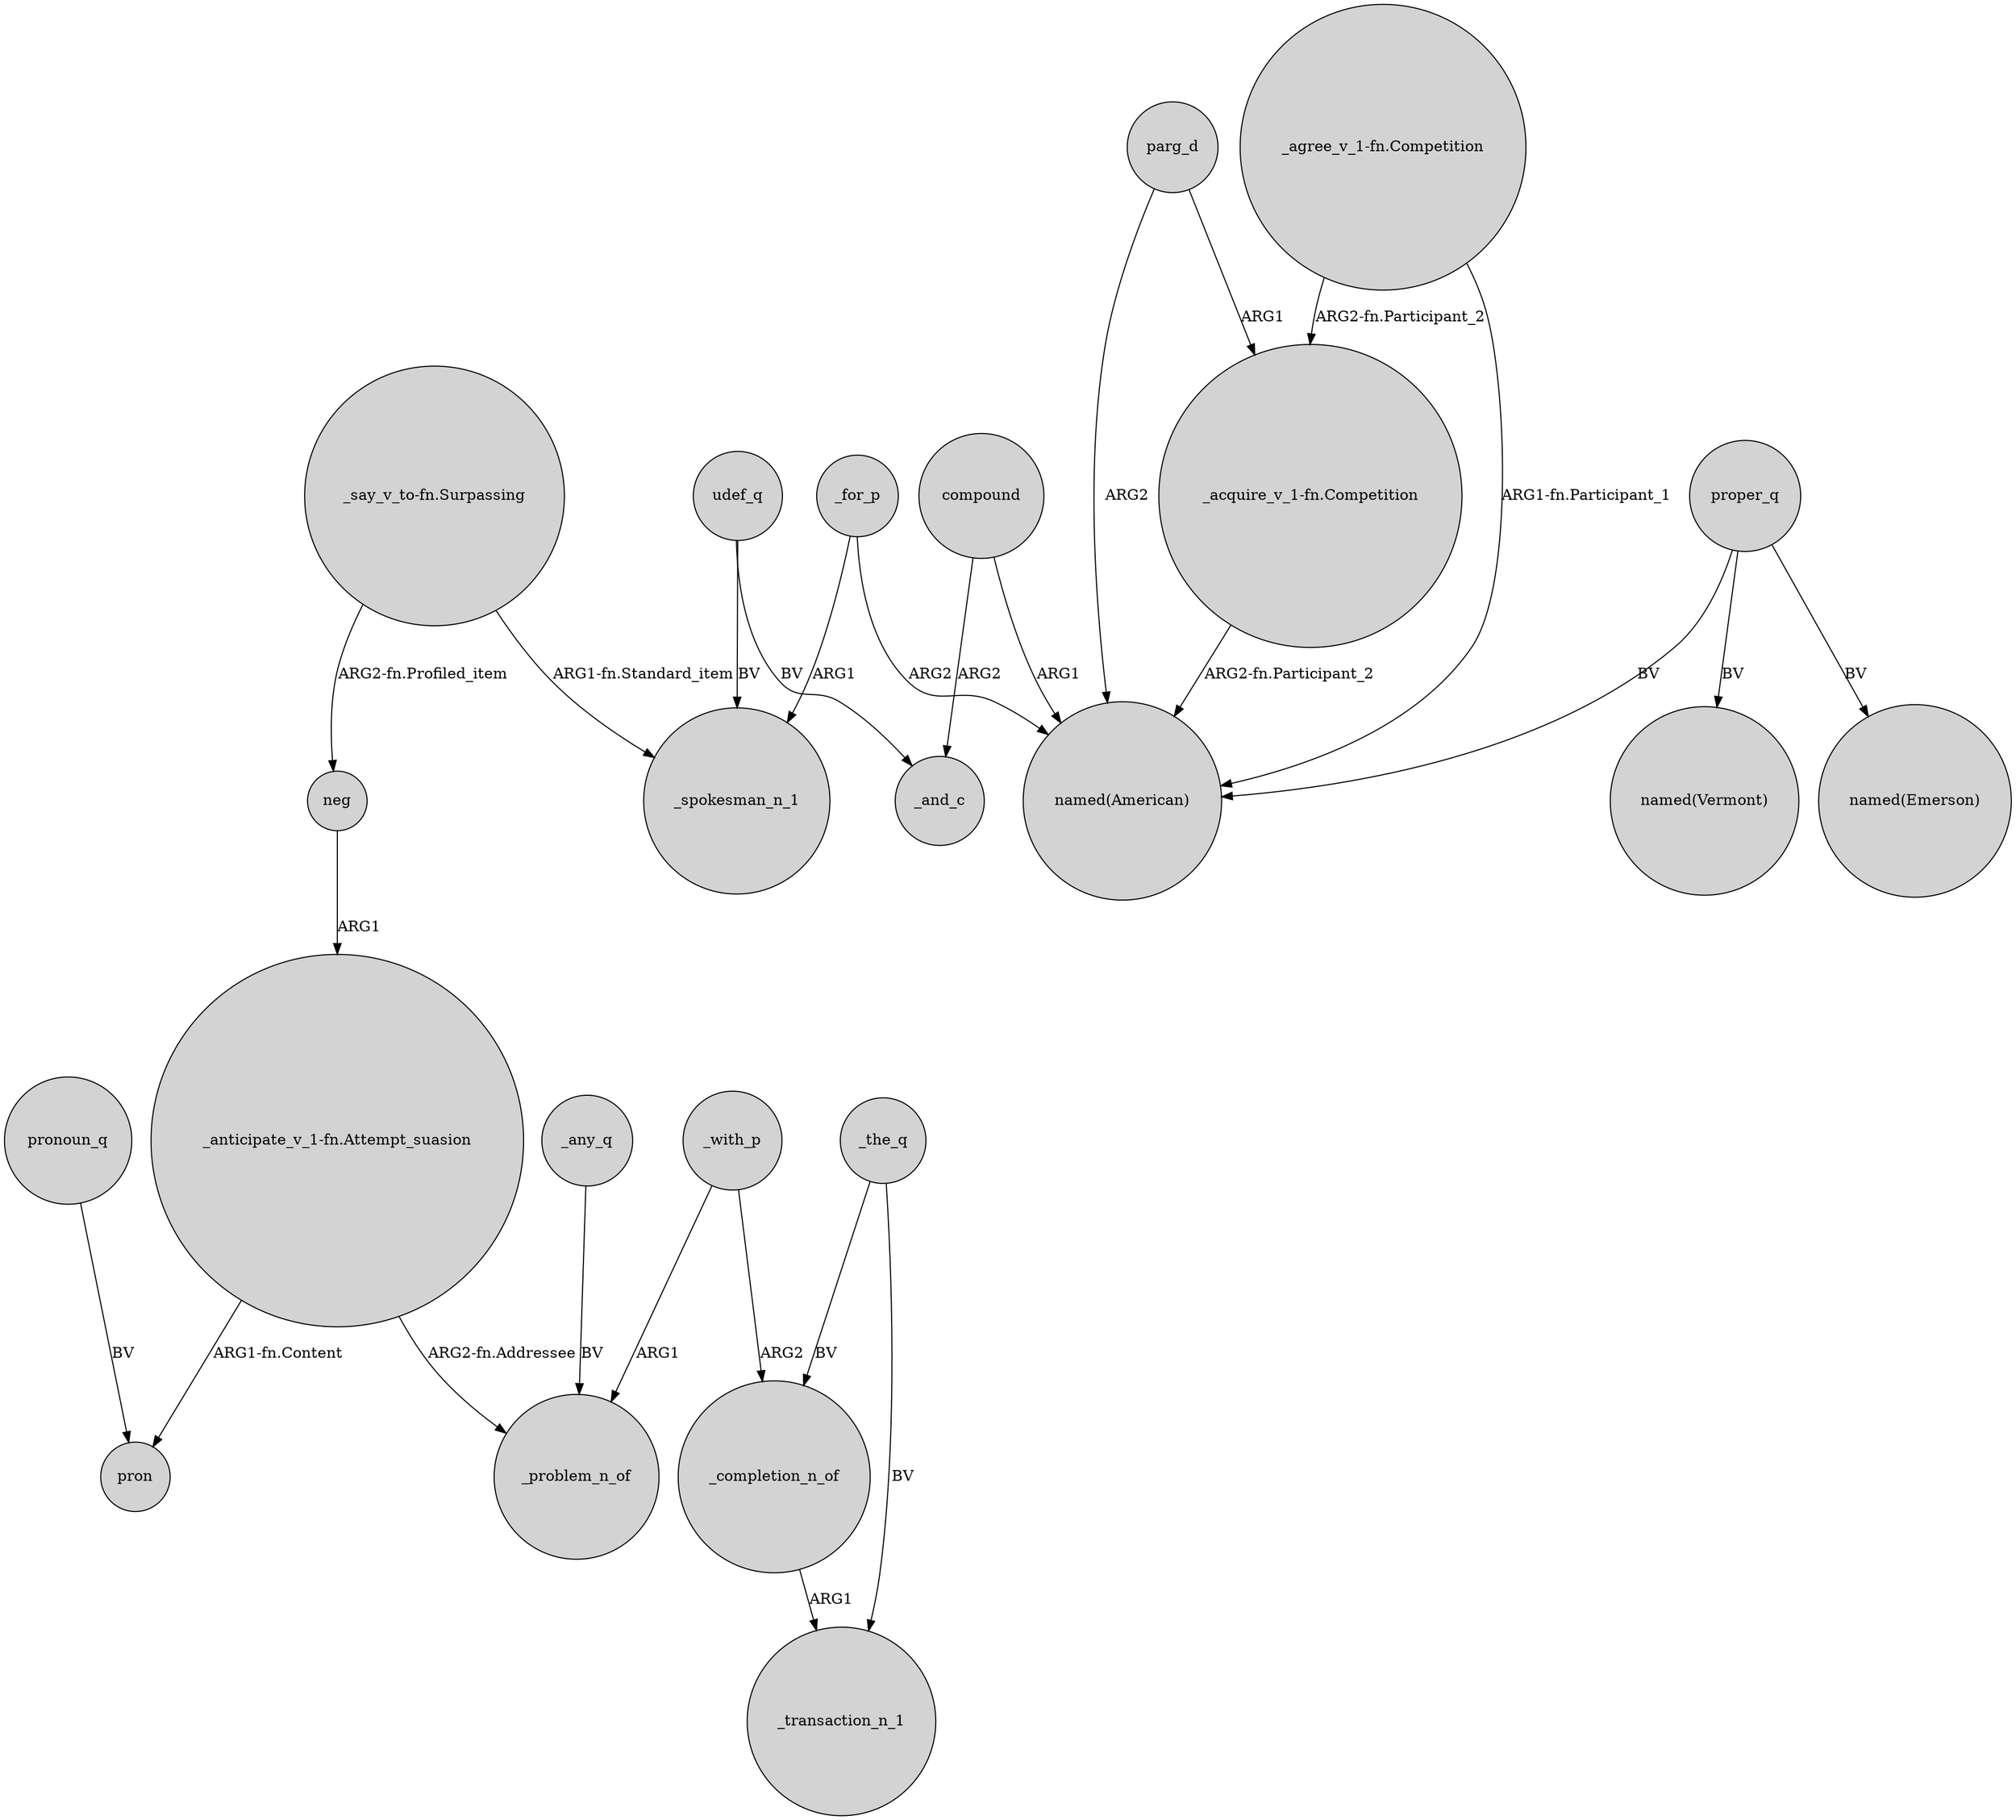digraph {
	node [shape=circle style=filled]
	"_anticipate_v_1-fn.Attempt_suasion" -> pron [label="ARG1-fn.Content"]
	"_acquire_v_1-fn.Competition" -> "named(American)" [label="ARG2-fn.Participant_2"]
	proper_q -> "named(Vermont)" [label=BV]
	_with_p -> _problem_n_of [label=ARG1]
	_for_p -> _spokesman_n_1 [label=ARG1]
	"_agree_v_1-fn.Competition" -> "_acquire_v_1-fn.Competition" [label="ARG2-fn.Participant_2"]
	udef_q -> _and_c [label=BV]
	compound -> _and_c [label=ARG2]
	_any_q -> _problem_n_of [label=BV]
	pronoun_q -> pron [label=BV]
	_the_q -> _transaction_n_1 [label=BV]
	"_agree_v_1-fn.Competition" -> "named(American)" [label="ARG1-fn.Participant_1"]
	"_anticipate_v_1-fn.Attempt_suasion" -> _problem_n_of [label="ARG2-fn.Addressee"]
	parg_d -> "named(American)" [label=ARG2]
	proper_q -> "named(Emerson)" [label=BV]
	udef_q -> _spokesman_n_1 [label=BV]
	_for_p -> "named(American)" [label=ARG2]
	parg_d -> "_acquire_v_1-fn.Competition" [label=ARG1]
	proper_q -> "named(American)" [label=BV]
	compound -> "named(American)" [label=ARG1]
	_with_p -> _completion_n_of [label=ARG2]
	_the_q -> _completion_n_of [label=BV]
	"_say_v_to-fn.Surpassing" -> _spokesman_n_1 [label="ARG1-fn.Standard_item"]
	neg -> "_anticipate_v_1-fn.Attempt_suasion" [label=ARG1]
	_completion_n_of -> _transaction_n_1 [label=ARG1]
	"_say_v_to-fn.Surpassing" -> neg [label="ARG2-fn.Profiled_item"]
}
